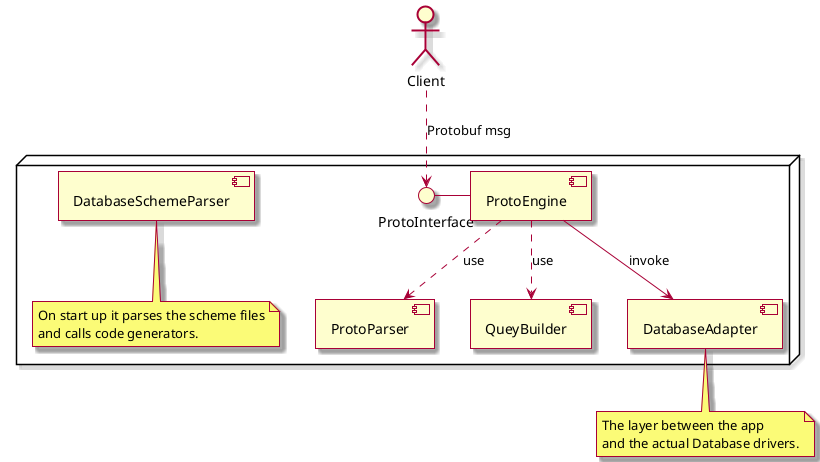 @startuml
skin rose
actor Client
node {
  () "ProtoInterface" as iproto
  [ProtoParser] as parproto
  [QueyBuilder] as qb
  [ProtoEngine] as pe
  [DatabaseAdapter] as dba
  [DatabaseSchemeParser] as dbsp

note bottom of dbsp
  On start up it parses the scheme files
  and calls code generators.
end note
}
Client ..> iproto : Protobuf msg

pe ..> parproto : use
iproto - pe

pe --> dba : invoke

pe ..> qb : use
note bottom of dba
  The layer between the app
  and the actual Database drivers.
end note


@enduml